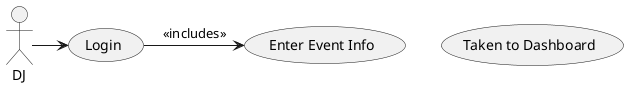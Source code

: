 @startuml
:DJ: as DJ
(Login) as L
(Enter Event Info) as INFO
(Taken to Dashboard) as DASH

DJ -> L

L -> INFO: <<includes>>


@enduml